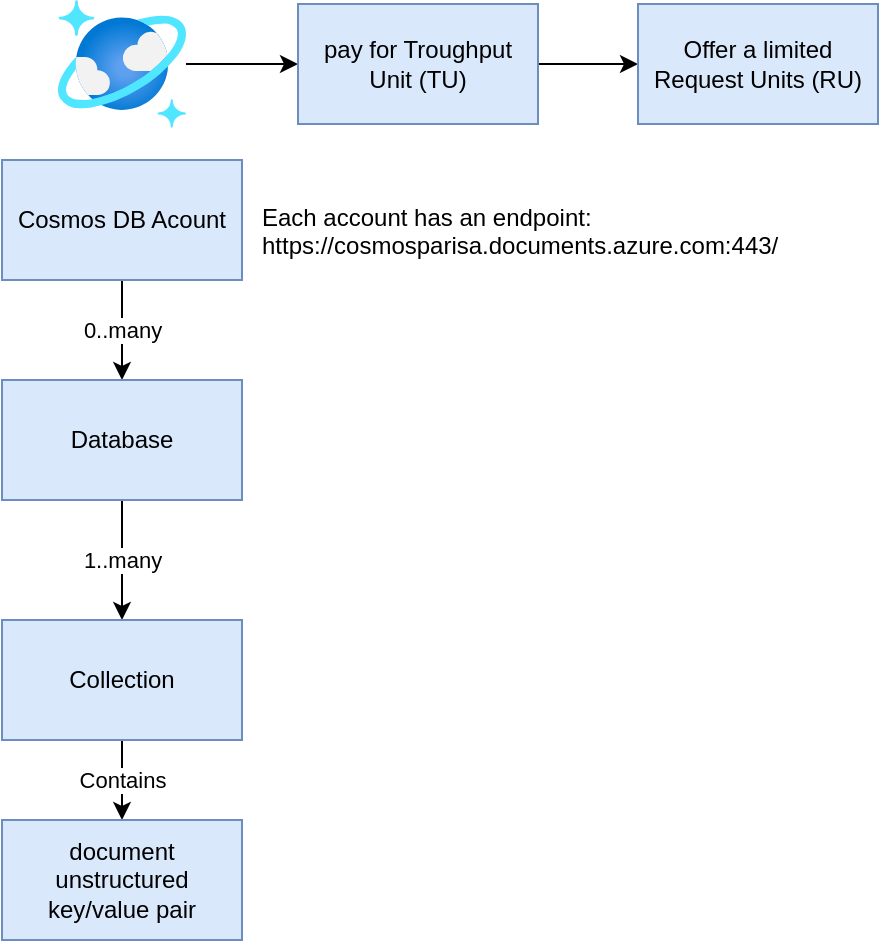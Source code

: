 <mxfile version="14.4.7" type="github">
  <diagram id="gQ_9v4CdiexItw4zU6r-" name="Page-1">
    <mxGraphModel dx="1422" dy="762" grid="1" gridSize="10" guides="1" tooltips="1" connect="1" arrows="1" fold="1" page="1" pageScale="1" pageWidth="827" pageHeight="1169" math="0" shadow="0">
      <root>
        <mxCell id="0" />
        <mxCell id="1" parent="0" />
        <mxCell id="YsZGYLzwbfZRXPLkO7Gu-5" value="" style="edgeStyle=orthogonalEdgeStyle;rounded=0;orthogonalLoop=1;jettySize=auto;html=1;" parent="1" source="YsZGYLzwbfZRXPLkO7Gu-1" target="YsZGYLzwbfZRXPLkO7Gu-2" edge="1">
          <mxGeometry relative="1" as="geometry" />
        </mxCell>
        <mxCell id="YsZGYLzwbfZRXPLkO7Gu-1" value="" style="aspect=fixed;html=1;points=[];align=center;image;fontSize=12;image=img/lib/azure2/databases/Azure_Cosmos_DB.svg;" parent="1" vertex="1">
          <mxGeometry x="200" y="310" width="64" height="64" as="geometry" />
        </mxCell>
        <mxCell id="YsZGYLzwbfZRXPLkO7Gu-4" value="" style="edgeStyle=orthogonalEdgeStyle;rounded=0;orthogonalLoop=1;jettySize=auto;html=1;" parent="1" source="YsZGYLzwbfZRXPLkO7Gu-2" target="YsZGYLzwbfZRXPLkO7Gu-3" edge="1">
          <mxGeometry relative="1" as="geometry" />
        </mxCell>
        <mxCell id="YsZGYLzwbfZRXPLkO7Gu-2" value="pay for Troughput Unit (TU)" style="rounded=0;whiteSpace=wrap;html=1;fillColor=#dae8fc;strokeColor=#6c8ebf;" parent="1" vertex="1">
          <mxGeometry x="320" y="312" width="120" height="60" as="geometry" />
        </mxCell>
        <mxCell id="YsZGYLzwbfZRXPLkO7Gu-3" value="Offer a limited Request Units (RU)" style="whiteSpace=wrap;html=1;rounded=0;fillColor=#dae8fc;strokeColor=#6c8ebf;" parent="1" vertex="1">
          <mxGeometry x="490" y="312" width="120" height="60" as="geometry" />
        </mxCell>
        <mxCell id="YBjTQArVUFeNYg_c9qIM-5" value="0..many" style="edgeStyle=orthogonalEdgeStyle;rounded=0;orthogonalLoop=1;jettySize=auto;html=1;" edge="1" parent="1" source="YBjTQArVUFeNYg_c9qIM-3" target="YBjTQArVUFeNYg_c9qIM-4">
          <mxGeometry relative="1" as="geometry" />
        </mxCell>
        <mxCell id="YBjTQArVUFeNYg_c9qIM-3" value="Cosmos DB Acount" style="rounded=0;whiteSpace=wrap;html=1;fillColor=#dae8fc;strokeColor=#6c8ebf;" vertex="1" parent="1">
          <mxGeometry x="172" y="390" width="120" height="60" as="geometry" />
        </mxCell>
        <mxCell id="YBjTQArVUFeNYg_c9qIM-7" value="1..many" style="edgeStyle=orthogonalEdgeStyle;rounded=0;orthogonalLoop=1;jettySize=auto;html=1;" edge="1" parent="1" source="YBjTQArVUFeNYg_c9qIM-4" target="YBjTQArVUFeNYg_c9qIM-6">
          <mxGeometry relative="1" as="geometry" />
        </mxCell>
        <mxCell id="YBjTQArVUFeNYg_c9qIM-4" value="Database" style="rounded=0;whiteSpace=wrap;html=1;fillColor=#dae8fc;strokeColor=#6c8ebf;" vertex="1" parent="1">
          <mxGeometry x="172" y="500" width="120" height="60" as="geometry" />
        </mxCell>
        <mxCell id="YBjTQArVUFeNYg_c9qIM-9" value="Contains" style="edgeStyle=orthogonalEdgeStyle;rounded=0;orthogonalLoop=1;jettySize=auto;html=1;" edge="1" parent="1" source="YBjTQArVUFeNYg_c9qIM-6" target="YBjTQArVUFeNYg_c9qIM-8">
          <mxGeometry relative="1" as="geometry" />
        </mxCell>
        <mxCell id="YBjTQArVUFeNYg_c9qIM-6" value="Collection" style="rounded=0;whiteSpace=wrap;html=1;fillColor=#dae8fc;strokeColor=#6c8ebf;" vertex="1" parent="1">
          <mxGeometry x="172" y="620" width="120" height="60" as="geometry" />
        </mxCell>
        <mxCell id="YBjTQArVUFeNYg_c9qIM-8" value="document&lt;br&gt;unstructured&lt;br&gt;key/value pair" style="rounded=0;whiteSpace=wrap;html=1;fillColor=#dae8fc;strokeColor=#6c8ebf;" vertex="1" parent="1">
          <mxGeometry x="172" y="720" width="120" height="60" as="geometry" />
        </mxCell>
        <UserObject label="Each account has an endpoint:&lt;br&gt;https://cosmosparisa.documents.azure.com:443/" link="https://cosmosparisa.documents.azure.com:443/" id="YBjTQArVUFeNYg_c9qIM-10">
          <mxCell style="text;whiteSpace=wrap;html=1;" vertex="1" parent="1">
            <mxGeometry x="300" y="405" width="280" height="30" as="geometry" />
          </mxCell>
        </UserObject>
      </root>
    </mxGraphModel>
  </diagram>
</mxfile>
